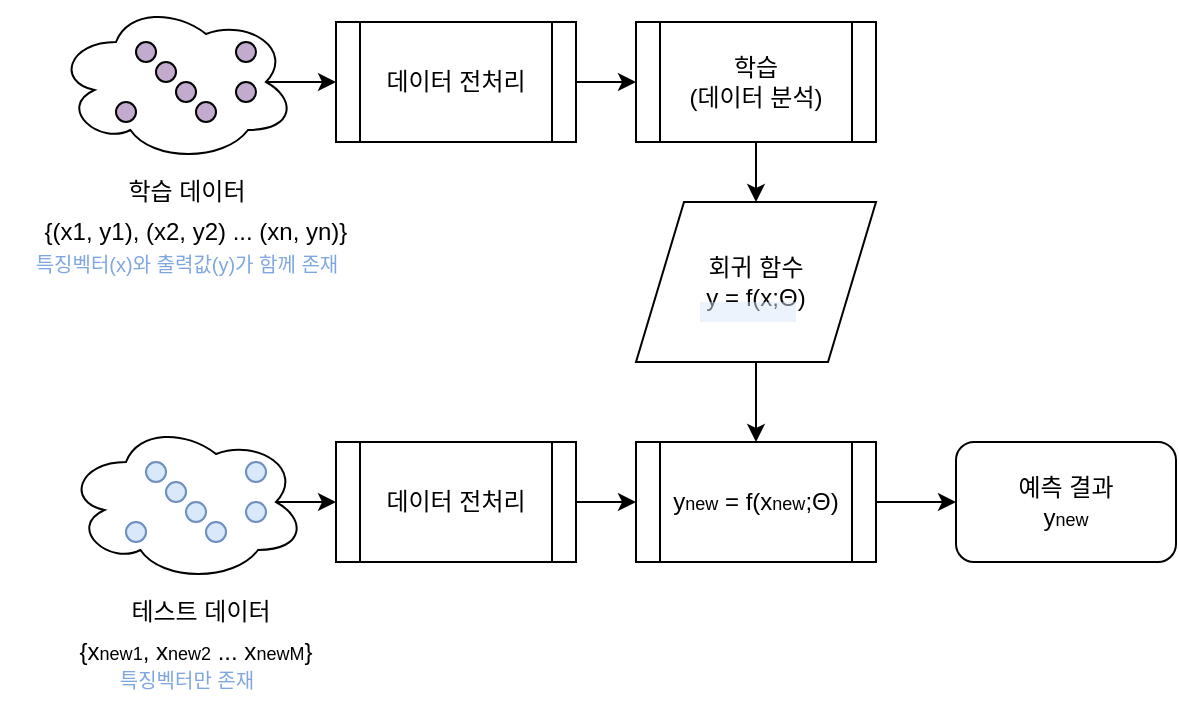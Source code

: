 <mxfile version="24.8.6">
  <diagram name="페이지-1" id="d9227223_PPWMPHp9Vuy">
    <mxGraphModel dx="941" dy="479" grid="1" gridSize="10" guides="1" tooltips="1" connect="1" arrows="1" fold="1" page="1" pageScale="1" pageWidth="827" pageHeight="1169" math="0" shadow="0">
      <root>
        <mxCell id="0" />
        <mxCell id="1" parent="0" />
        <mxCell id="00LmIsSgcKGM7-2PB9lG-1" style="edgeStyle=orthogonalEdgeStyle;rounded=0;orthogonalLoop=1;jettySize=auto;html=1;exitX=0.875;exitY=0.5;exitDx=0;exitDy=0;exitPerimeter=0;entryX=0;entryY=0.5;entryDx=0;entryDy=0;" edge="1" parent="1" source="00LmIsSgcKGM7-2PB9lG-2" target="00LmIsSgcKGM7-2PB9lG-13">
          <mxGeometry relative="1" as="geometry" />
        </mxCell>
        <mxCell id="00LmIsSgcKGM7-2PB9lG-2" value="" style="ellipse;shape=cloud;whiteSpace=wrap;html=1;" vertex="1" parent="1">
          <mxGeometry x="190" y="120" width="120" height="80" as="geometry" />
        </mxCell>
        <mxCell id="00LmIsSgcKGM7-2PB9lG-3" value="" style="ellipse;whiteSpace=wrap;html=1;aspect=fixed;fillColor=#C3ABD0;" vertex="1" parent="1">
          <mxGeometry x="230" y="140" width="10" height="10" as="geometry" />
        </mxCell>
        <mxCell id="00LmIsSgcKGM7-2PB9lG-4" value="" style="ellipse;whiteSpace=wrap;html=1;aspect=fixed;fillColor=#C3ABD0;" vertex="1" parent="1">
          <mxGeometry x="240" y="150" width="10" height="10" as="geometry" />
        </mxCell>
        <mxCell id="00LmIsSgcKGM7-2PB9lG-5" value="" style="ellipse;whiteSpace=wrap;html=1;aspect=fixed;fillColor=#C3ABD0;" vertex="1" parent="1">
          <mxGeometry x="250" y="160" width="10" height="10" as="geometry" />
        </mxCell>
        <mxCell id="00LmIsSgcKGM7-2PB9lG-6" value="" style="ellipse;whiteSpace=wrap;html=1;aspect=fixed;fillColor=#C3ABD0;" vertex="1" parent="1">
          <mxGeometry x="260" y="170" width="10" height="10" as="geometry" />
        </mxCell>
        <mxCell id="00LmIsSgcKGM7-2PB9lG-7" value="" style="ellipse;whiteSpace=wrap;html=1;aspect=fixed;fillColor=#C3ABD0;" vertex="1" parent="1">
          <mxGeometry x="280" y="140" width="10" height="10" as="geometry" />
        </mxCell>
        <mxCell id="00LmIsSgcKGM7-2PB9lG-8" value="" style="ellipse;whiteSpace=wrap;html=1;aspect=fixed;fillColor=#C3ABD0;" vertex="1" parent="1">
          <mxGeometry x="220" y="170" width="10" height="10" as="geometry" />
        </mxCell>
        <mxCell id="00LmIsSgcKGM7-2PB9lG-9" value="" style="ellipse;whiteSpace=wrap;html=1;aspect=fixed;fillColor=#C3ABD0;" vertex="1" parent="1">
          <mxGeometry x="280" y="160" width="10" height="10" as="geometry" />
        </mxCell>
        <mxCell id="00LmIsSgcKGM7-2PB9lG-10" style="edgeStyle=orthogonalEdgeStyle;rounded=0;orthogonalLoop=1;jettySize=auto;html=1;exitX=0.5;exitY=1;exitDx=0;exitDy=0;entryX=0.5;entryY=0;entryDx=0;entryDy=0;" edge="1" parent="1" source="00LmIsSgcKGM7-2PB9lG-11" target="00LmIsSgcKGM7-2PB9lG-16">
          <mxGeometry relative="1" as="geometry" />
        </mxCell>
        <mxCell id="00LmIsSgcKGM7-2PB9lG-11" value="학습&lt;div&gt;(데이터 분석)&lt;/div&gt;" style="shape=process;whiteSpace=wrap;html=1;backgroundOutline=1;" vertex="1" parent="1">
          <mxGeometry x="480" y="130" width="120" height="60" as="geometry" />
        </mxCell>
        <mxCell id="00LmIsSgcKGM7-2PB9lG-12" style="edgeStyle=orthogonalEdgeStyle;rounded=0;orthogonalLoop=1;jettySize=auto;html=1;exitX=1;exitY=0.5;exitDx=0;exitDy=0;entryX=0;entryY=0.5;entryDx=0;entryDy=0;" edge="1" parent="1" source="00LmIsSgcKGM7-2PB9lG-13" target="00LmIsSgcKGM7-2PB9lG-11">
          <mxGeometry relative="1" as="geometry" />
        </mxCell>
        <mxCell id="00LmIsSgcKGM7-2PB9lG-13" value="데이터 전처리" style="shape=process;whiteSpace=wrap;html=1;backgroundOutline=1;" vertex="1" parent="1">
          <mxGeometry x="330" y="130" width="120" height="60" as="geometry" />
        </mxCell>
        <mxCell id="00LmIsSgcKGM7-2PB9lG-14" value="학습 데이터" style="text;strokeColor=none;align=center;fillColor=none;html=1;verticalAlign=middle;whiteSpace=wrap;rounded=0;" vertex="1" parent="1">
          <mxGeometry x="217.5" y="200" width="75" height="30" as="geometry" />
        </mxCell>
        <mxCell id="00LmIsSgcKGM7-2PB9lG-15" style="edgeStyle=orthogonalEdgeStyle;rounded=0;orthogonalLoop=1;jettySize=auto;html=1;exitX=0.5;exitY=1;exitDx=0;exitDy=0;entryX=0.5;entryY=0;entryDx=0;entryDy=0;" edge="1" parent="1" source="00LmIsSgcKGM7-2PB9lG-16" target="00LmIsSgcKGM7-2PB9lG-18">
          <mxGeometry relative="1" as="geometry" />
        </mxCell>
        <mxCell id="00LmIsSgcKGM7-2PB9lG-16" value="회귀 함수&lt;div&gt;y = f(x;Θ)&lt;/div&gt;" style="shape=parallelogram;perimeter=parallelogramPerimeter;whiteSpace=wrap;html=1;dashed=0;" vertex="1" parent="1">
          <mxGeometry x="480" y="220" width="120" height="80" as="geometry" />
        </mxCell>
        <mxCell id="00LmIsSgcKGM7-2PB9lG-17" style="edgeStyle=orthogonalEdgeStyle;rounded=0;orthogonalLoop=1;jettySize=auto;html=1;exitX=1;exitY=0.5;exitDx=0;exitDy=0;" edge="1" parent="1" source="00LmIsSgcKGM7-2PB9lG-18" target="00LmIsSgcKGM7-2PB9lG-38">
          <mxGeometry relative="1" as="geometry">
            <mxPoint x="640" y="369.75" as="targetPoint" />
          </mxGeometry>
        </mxCell>
        <mxCell id="00LmIsSgcKGM7-2PB9lG-18" value="y&lt;font style=&quot;font-size: 9px;&quot;&gt;new&lt;/font&gt; = f(x&lt;font style=&quot;font-size: 9px;&quot;&gt;new&lt;/font&gt;;Θ)" style="shape=process;whiteSpace=wrap;html=1;backgroundOutline=1;" vertex="1" parent="1">
          <mxGeometry x="480" y="340" width="120" height="60" as="geometry" />
        </mxCell>
        <mxCell id="00LmIsSgcKGM7-2PB9lG-19" style="edgeStyle=orthogonalEdgeStyle;rounded=0;orthogonalLoop=1;jettySize=auto;html=1;exitX=0.875;exitY=0.5;exitDx=0;exitDy=0;exitPerimeter=0;entryX=0;entryY=0.5;entryDx=0;entryDy=0;" edge="1" parent="1" source="00LmIsSgcKGM7-2PB9lG-20" target="00LmIsSgcKGM7-2PB9lG-30">
          <mxGeometry relative="1" as="geometry" />
        </mxCell>
        <mxCell id="00LmIsSgcKGM7-2PB9lG-20" value="" style="ellipse;shape=cloud;whiteSpace=wrap;html=1;" vertex="1" parent="1">
          <mxGeometry x="195" y="330" width="120" height="80" as="geometry" />
        </mxCell>
        <mxCell id="00LmIsSgcKGM7-2PB9lG-21" value="" style="ellipse;whiteSpace=wrap;html=1;aspect=fixed;fillColor=#dae8fc;strokeColor=#6c8ebf;" vertex="1" parent="1">
          <mxGeometry x="235" y="350" width="10" height="10" as="geometry" />
        </mxCell>
        <mxCell id="00LmIsSgcKGM7-2PB9lG-22" value="" style="ellipse;whiteSpace=wrap;html=1;aspect=fixed;fillColor=#dae8fc;strokeColor=#6c8ebf;" vertex="1" parent="1">
          <mxGeometry x="245" y="360" width="10" height="10" as="geometry" />
        </mxCell>
        <mxCell id="00LmIsSgcKGM7-2PB9lG-23" value="" style="ellipse;whiteSpace=wrap;html=1;aspect=fixed;fillColor=#dae8fc;strokeColor=#6c8ebf;" vertex="1" parent="1">
          <mxGeometry x="255" y="370" width="10" height="10" as="geometry" />
        </mxCell>
        <mxCell id="00LmIsSgcKGM7-2PB9lG-24" value="" style="ellipse;whiteSpace=wrap;html=1;aspect=fixed;fillColor=#dae8fc;strokeColor=#6c8ebf;" vertex="1" parent="1">
          <mxGeometry x="265" y="380" width="10" height="10" as="geometry" />
        </mxCell>
        <mxCell id="00LmIsSgcKGM7-2PB9lG-25" value="" style="ellipse;whiteSpace=wrap;html=1;aspect=fixed;fillColor=#dae8fc;strokeColor=#6c8ebf;" vertex="1" parent="1">
          <mxGeometry x="285" y="350" width="10" height="10" as="geometry" />
        </mxCell>
        <mxCell id="00LmIsSgcKGM7-2PB9lG-26" value="" style="ellipse;whiteSpace=wrap;html=1;aspect=fixed;fillColor=#dae8fc;strokeColor=#6c8ebf;" vertex="1" parent="1">
          <mxGeometry x="225" y="380" width="10" height="10" as="geometry" />
        </mxCell>
        <mxCell id="00LmIsSgcKGM7-2PB9lG-27" value="" style="ellipse;whiteSpace=wrap;html=1;aspect=fixed;fillColor=#dae8fc;strokeColor=#6c8ebf;" vertex="1" parent="1">
          <mxGeometry x="285" y="370" width="10" height="10" as="geometry" />
        </mxCell>
        <mxCell id="00LmIsSgcKGM7-2PB9lG-28" value="테스트 데이터" style="text;strokeColor=none;align=center;fillColor=none;html=1;verticalAlign=middle;whiteSpace=wrap;rounded=0;" vertex="1" parent="1">
          <mxGeometry x="220" y="410" width="85" height="30" as="geometry" />
        </mxCell>
        <mxCell id="00LmIsSgcKGM7-2PB9lG-29" style="edgeStyle=orthogonalEdgeStyle;rounded=0;orthogonalLoop=1;jettySize=auto;html=1;exitX=1;exitY=0.5;exitDx=0;exitDy=0;entryX=0;entryY=0.5;entryDx=0;entryDy=0;" edge="1" parent="1" source="00LmIsSgcKGM7-2PB9lG-30" target="00LmIsSgcKGM7-2PB9lG-18">
          <mxGeometry relative="1" as="geometry" />
        </mxCell>
        <mxCell id="00LmIsSgcKGM7-2PB9lG-30" value="데이터 전처리" style="shape=process;whiteSpace=wrap;html=1;backgroundOutline=1;" vertex="1" parent="1">
          <mxGeometry x="330" y="340" width="120" height="60" as="geometry" />
        </mxCell>
        <mxCell id="00LmIsSgcKGM7-2PB9lG-31" value="{(x1, y1), (x2, y2) ... (xn, yn)}" style="text;strokeColor=none;align=center;fillColor=none;html=1;verticalAlign=middle;whiteSpace=wrap;rounded=0;" vertex="1" parent="1">
          <mxGeometry x="175" y="220" width="170" height="30" as="geometry" />
        </mxCell>
        <mxCell id="00LmIsSgcKGM7-2PB9lG-32" value="{x&lt;font style=&quot;font-size: 9px;&quot;&gt;new&lt;/font&gt;&lt;font style=&quot;font-size: 9px;&quot;&gt;1&lt;/font&gt;, x&lt;font style=&quot;font-size: 9px;&quot;&gt;new2&lt;/font&gt;&amp;nbsp;... x&lt;font style=&quot;font-size: 9px;&quot;&gt;newM&lt;/font&gt;}" style="text;strokeColor=none;align=center;fillColor=none;html=1;verticalAlign=middle;whiteSpace=wrap;rounded=0;" vertex="1" parent="1">
          <mxGeometry x="175" y="430" width="170" height="30" as="geometry" />
        </mxCell>
        <mxCell id="00LmIsSgcKGM7-2PB9lG-33" value="&lt;font color=&quot;#7ea6e0&quot; style=&quot;font-size: 10px;&quot;&gt;특징벡터(x)와 출력값(y)가 함께 존재&lt;/font&gt;" style="text;strokeColor=none;align=center;fillColor=none;html=1;verticalAlign=middle;whiteSpace=wrap;rounded=0;" vertex="1" parent="1">
          <mxGeometry x="162.5" y="236" width="185" height="30" as="geometry" />
        </mxCell>
        <mxCell id="00LmIsSgcKGM7-2PB9lG-34" value="&lt;font color=&quot;#7ea6e0&quot; style=&quot;font-size: 10px;&quot;&gt;특징벡터만 존재&lt;/font&gt;" style="text;strokeColor=none;align=center;fillColor=none;html=1;verticalAlign=middle;whiteSpace=wrap;rounded=0;" vertex="1" parent="1">
          <mxGeometry x="162.5" y="444" width="185" height="30" as="geometry" />
        </mxCell>
        <mxCell id="00LmIsSgcKGM7-2PB9lG-36" value="" style="rounded=0;whiteSpace=wrap;html=1;fillColor=#dae8fc;strokeColor=none;opacity=50;" vertex="1" parent="1">
          <mxGeometry x="512" y="270" width="48" height="10" as="geometry" />
        </mxCell>
        <mxCell id="00LmIsSgcKGM7-2PB9lG-38" value="&lt;div style=&quot;&quot;&gt;예측 결과&lt;/div&gt;&lt;div style=&quot;&quot;&gt;&lt;span style=&quot;&quot;&gt;y&lt;/span&gt;&lt;font style=&quot;font-size: 9px;&quot;&gt;new&lt;/font&gt;&lt;/div&gt;" style="rounded=1;whiteSpace=wrap;html=1;align=center;" vertex="1" parent="1">
          <mxGeometry x="640" y="340" width="110" height="60" as="geometry" />
        </mxCell>
      </root>
    </mxGraphModel>
  </diagram>
</mxfile>
